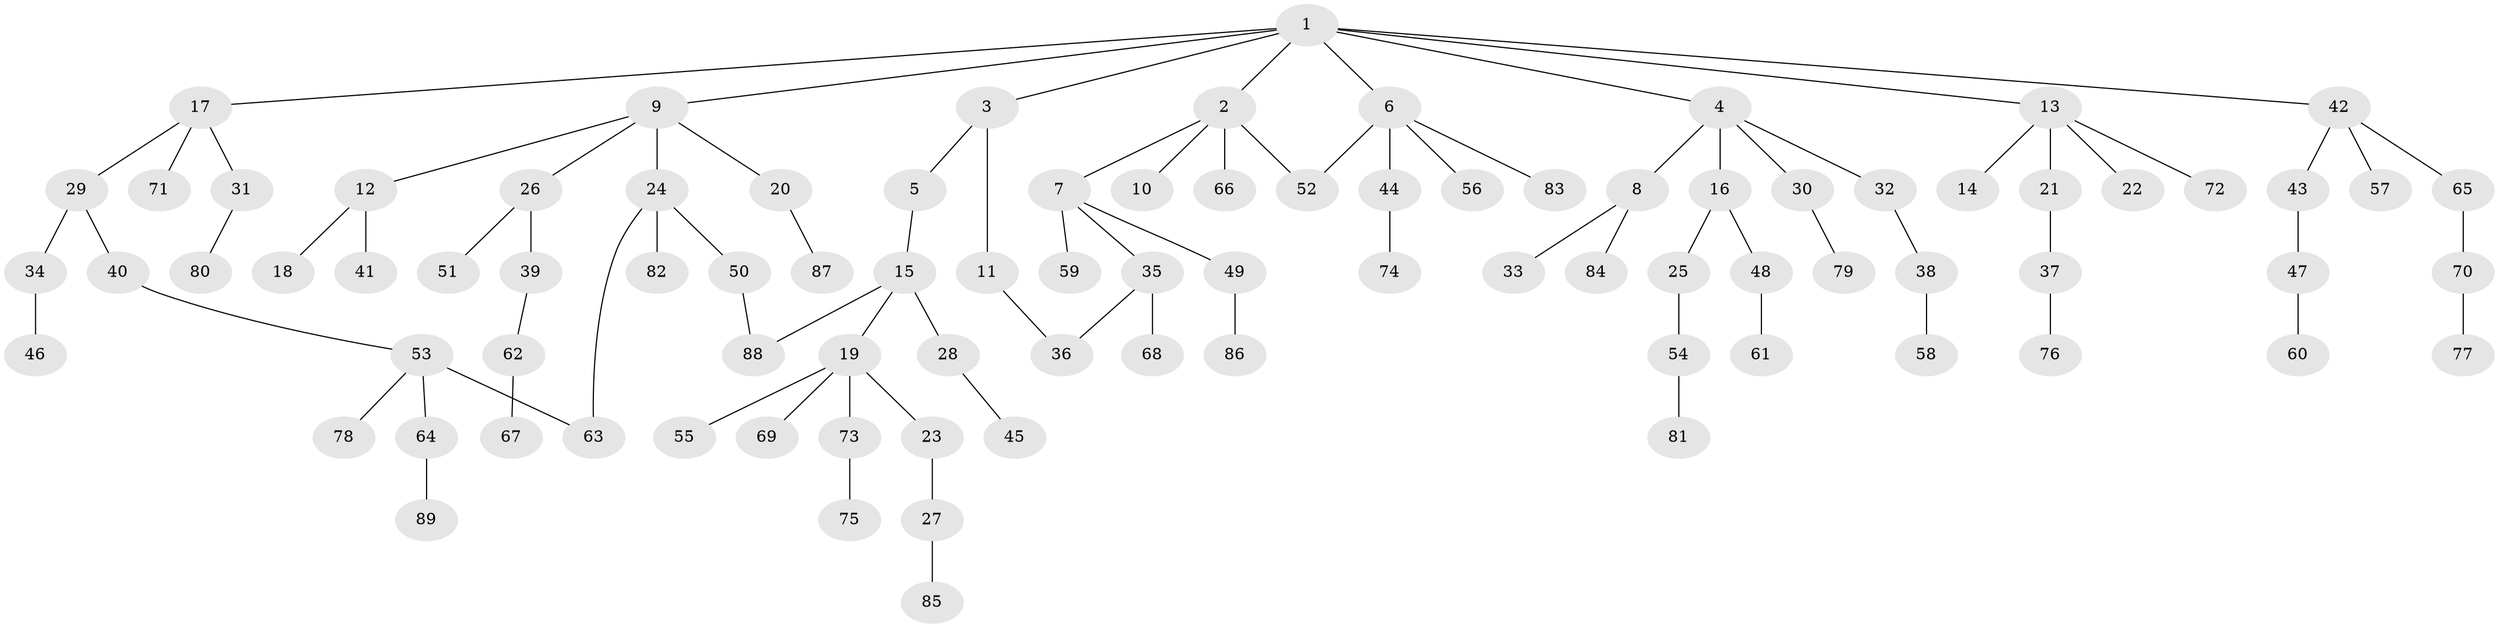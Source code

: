 // coarse degree distribution, {10: 0.016666666666666666, 4: 0.11666666666666667, 3: 0.05, 5: 0.06666666666666667, 2: 0.23333333333333334, 1: 0.5166666666666667}
// Generated by graph-tools (version 1.1) at 2025/51/02/27/25 19:51:37]
// undirected, 89 vertices, 92 edges
graph export_dot {
graph [start="1"]
  node [color=gray90,style=filled];
  1;
  2;
  3;
  4;
  5;
  6;
  7;
  8;
  9;
  10;
  11;
  12;
  13;
  14;
  15;
  16;
  17;
  18;
  19;
  20;
  21;
  22;
  23;
  24;
  25;
  26;
  27;
  28;
  29;
  30;
  31;
  32;
  33;
  34;
  35;
  36;
  37;
  38;
  39;
  40;
  41;
  42;
  43;
  44;
  45;
  46;
  47;
  48;
  49;
  50;
  51;
  52;
  53;
  54;
  55;
  56;
  57;
  58;
  59;
  60;
  61;
  62;
  63;
  64;
  65;
  66;
  67;
  68;
  69;
  70;
  71;
  72;
  73;
  74;
  75;
  76;
  77;
  78;
  79;
  80;
  81;
  82;
  83;
  84;
  85;
  86;
  87;
  88;
  89;
  1 -- 2;
  1 -- 3;
  1 -- 4;
  1 -- 6;
  1 -- 9;
  1 -- 13;
  1 -- 17;
  1 -- 42;
  2 -- 7;
  2 -- 10;
  2 -- 52;
  2 -- 66;
  3 -- 5;
  3 -- 11;
  4 -- 8;
  4 -- 16;
  4 -- 30;
  4 -- 32;
  5 -- 15;
  6 -- 44;
  6 -- 56;
  6 -- 83;
  6 -- 52;
  7 -- 35;
  7 -- 49;
  7 -- 59;
  8 -- 33;
  8 -- 84;
  9 -- 12;
  9 -- 20;
  9 -- 24;
  9 -- 26;
  11 -- 36;
  12 -- 18;
  12 -- 41;
  13 -- 14;
  13 -- 21;
  13 -- 22;
  13 -- 72;
  15 -- 19;
  15 -- 28;
  15 -- 88;
  16 -- 25;
  16 -- 48;
  17 -- 29;
  17 -- 31;
  17 -- 71;
  19 -- 23;
  19 -- 55;
  19 -- 69;
  19 -- 73;
  20 -- 87;
  21 -- 37;
  23 -- 27;
  24 -- 50;
  24 -- 82;
  24 -- 63;
  25 -- 54;
  26 -- 39;
  26 -- 51;
  27 -- 85;
  28 -- 45;
  29 -- 34;
  29 -- 40;
  30 -- 79;
  31 -- 80;
  32 -- 38;
  34 -- 46;
  35 -- 36;
  35 -- 68;
  37 -- 76;
  38 -- 58;
  39 -- 62;
  40 -- 53;
  42 -- 43;
  42 -- 57;
  42 -- 65;
  43 -- 47;
  44 -- 74;
  47 -- 60;
  48 -- 61;
  49 -- 86;
  50 -- 88;
  53 -- 63;
  53 -- 64;
  53 -- 78;
  54 -- 81;
  62 -- 67;
  64 -- 89;
  65 -- 70;
  70 -- 77;
  73 -- 75;
}
